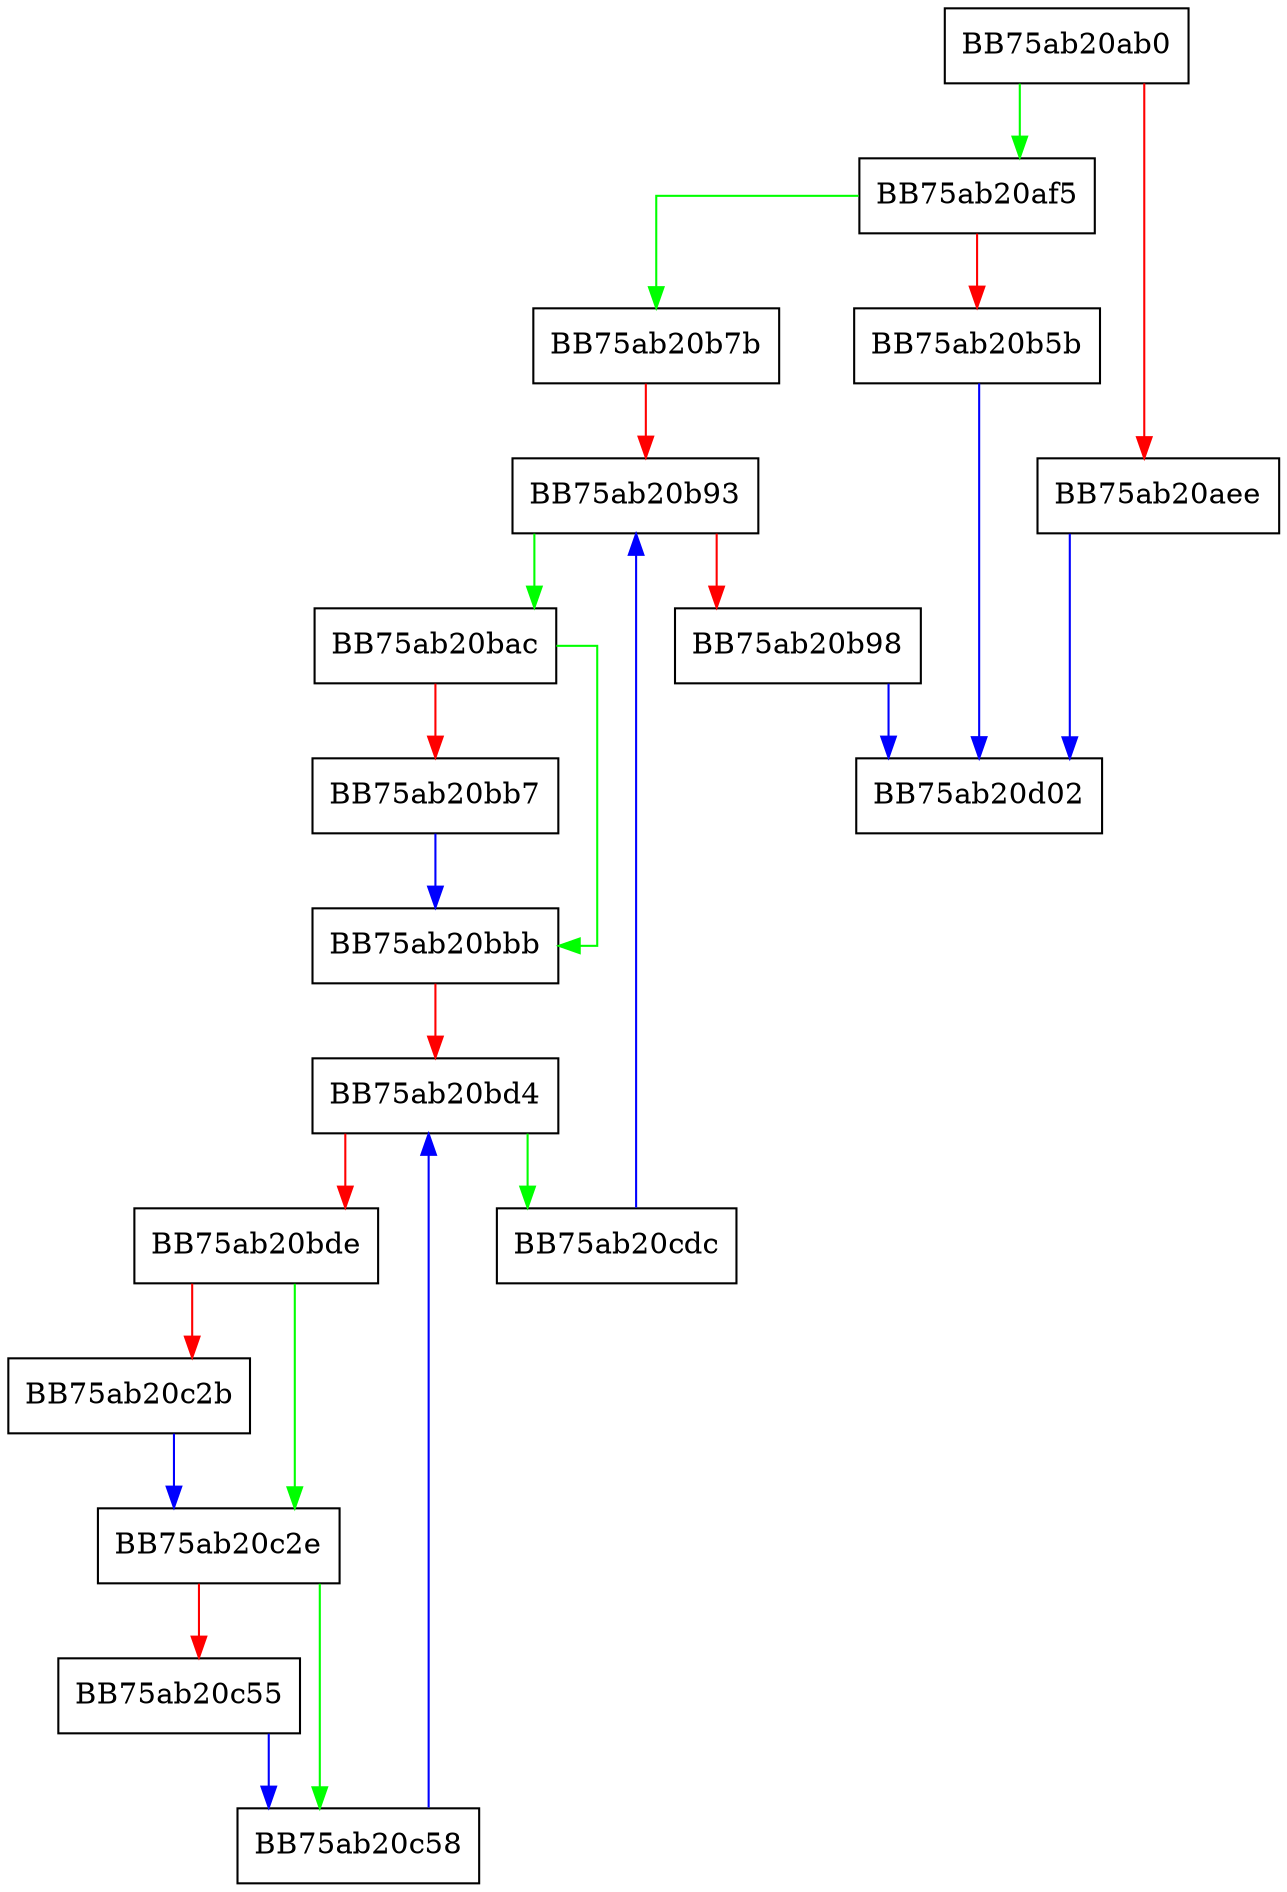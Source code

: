 digraph RollingQueueQueryForPrefix {
  node [shape="box"];
  graph [splines=ortho];
  BB75ab20ab0 -> BB75ab20af5 [color="green"];
  BB75ab20ab0 -> BB75ab20aee [color="red"];
  BB75ab20aee -> BB75ab20d02 [color="blue"];
  BB75ab20af5 -> BB75ab20b7b [color="green"];
  BB75ab20af5 -> BB75ab20b5b [color="red"];
  BB75ab20b5b -> BB75ab20d02 [color="blue"];
  BB75ab20b7b -> BB75ab20b93 [color="red"];
  BB75ab20b93 -> BB75ab20bac [color="green"];
  BB75ab20b93 -> BB75ab20b98 [color="red"];
  BB75ab20b98 -> BB75ab20d02 [color="blue"];
  BB75ab20bac -> BB75ab20bbb [color="green"];
  BB75ab20bac -> BB75ab20bb7 [color="red"];
  BB75ab20bb7 -> BB75ab20bbb [color="blue"];
  BB75ab20bbb -> BB75ab20bd4 [color="red"];
  BB75ab20bd4 -> BB75ab20cdc [color="green"];
  BB75ab20bd4 -> BB75ab20bde [color="red"];
  BB75ab20bde -> BB75ab20c2e [color="green"];
  BB75ab20bde -> BB75ab20c2b [color="red"];
  BB75ab20c2b -> BB75ab20c2e [color="blue"];
  BB75ab20c2e -> BB75ab20c58 [color="green"];
  BB75ab20c2e -> BB75ab20c55 [color="red"];
  BB75ab20c55 -> BB75ab20c58 [color="blue"];
  BB75ab20c58 -> BB75ab20bd4 [color="blue"];
  BB75ab20cdc -> BB75ab20b93 [color="blue"];
}